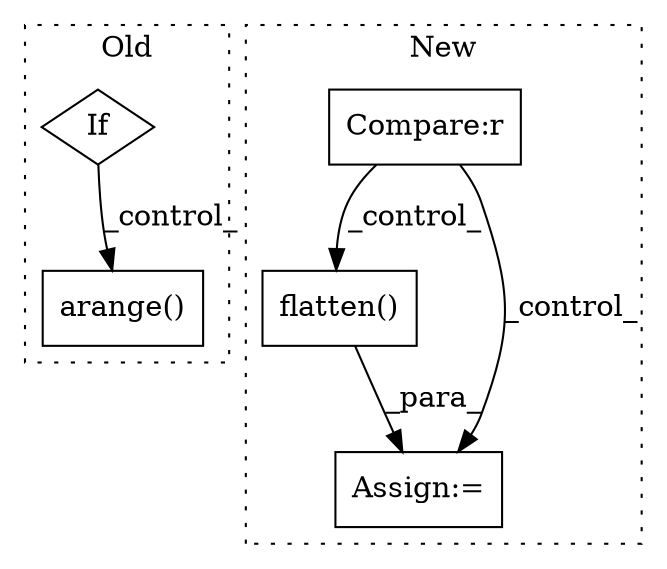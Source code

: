 digraph G {
subgraph cluster0 {
1 [label="arange()" a="75" s="14982" l="171" shape="box"];
3 [label="If" a="96" s="14744" l="3" shape="diamond"];
label = "Old";
style="dotted";
}
subgraph cluster1 {
2 [label="flatten()" a="75" s="18681" l="154" shape="box"];
4 [label="Compare:r" a="40" s="18614" l="20" shape="box"];
5 [label="Assign:=" a="68" s="18656" l="3" shape="box"];
label = "New";
style="dotted";
}
2 -> 5 [label="_para_"];
3 -> 1 [label="_control_"];
4 -> 5 [label="_control_"];
4 -> 2 [label="_control_"];
}